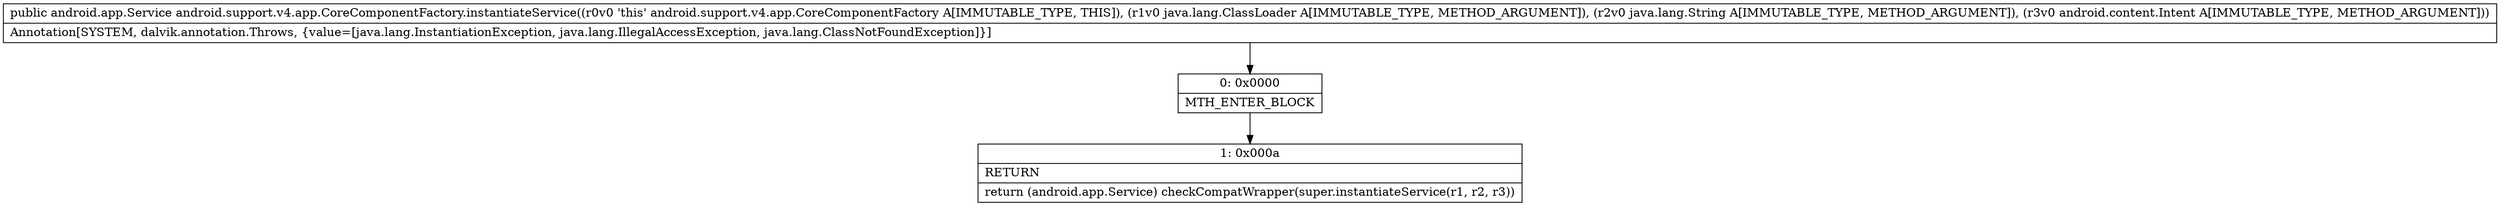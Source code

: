 digraph "CFG forandroid.support.v4.app.CoreComponentFactory.instantiateService(Ljava\/lang\/ClassLoader;Ljava\/lang\/String;Landroid\/content\/Intent;)Landroid\/app\/Service;" {
Node_0 [shape=record,label="{0\:\ 0x0000|MTH_ENTER_BLOCK\l}"];
Node_1 [shape=record,label="{1\:\ 0x000a|RETURN\l|return (android.app.Service) checkCompatWrapper(super.instantiateService(r1, r2, r3))\l}"];
MethodNode[shape=record,label="{public android.app.Service android.support.v4.app.CoreComponentFactory.instantiateService((r0v0 'this' android.support.v4.app.CoreComponentFactory A[IMMUTABLE_TYPE, THIS]), (r1v0 java.lang.ClassLoader A[IMMUTABLE_TYPE, METHOD_ARGUMENT]), (r2v0 java.lang.String A[IMMUTABLE_TYPE, METHOD_ARGUMENT]), (r3v0 android.content.Intent A[IMMUTABLE_TYPE, METHOD_ARGUMENT]))  | Annotation[SYSTEM, dalvik.annotation.Throws, \{value=[java.lang.InstantiationException, java.lang.IllegalAccessException, java.lang.ClassNotFoundException]\}]\l}"];
MethodNode -> Node_0;
Node_0 -> Node_1;
}

